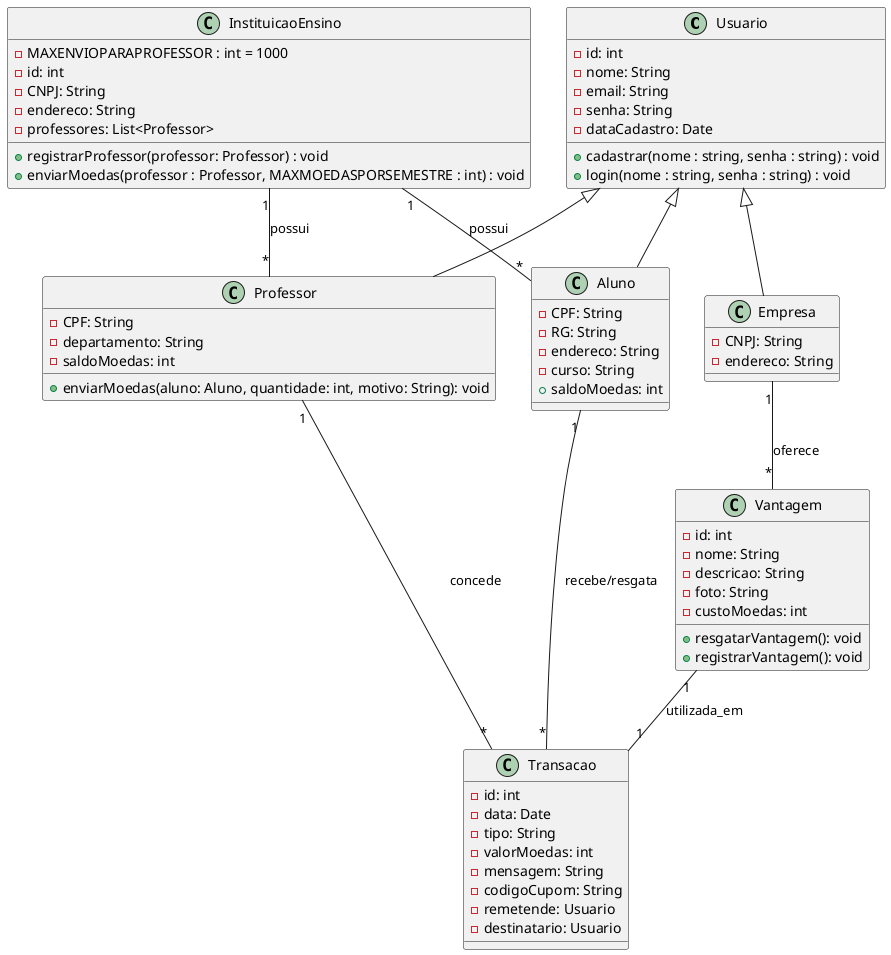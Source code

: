 ```
@startuml

class Usuario {
  - id: int
  - nome: String
  - email: String
  - senha: String
  - dataCadastro: Date
  + cadastrar(nome : string, senha : string) : void 
  + login(nome : string, senha : string) : void 
}

class Aluno extends Usuario {
  - CPF: String
  - RG: String
  - endereco: String
  - curso: String
  + saldoMoedas: int
}

class Professor extends Usuario {
  - CPF: String
  - departamento: String
  - saldoMoedas: int
  + enviarMoedas(aluno: Aluno, quantidade: int, motivo: String): void
}

class Empresa extends Usuario {
  - CNPJ: String
  - endereco: String
}

class InstituicaoEnsino {
  - MAXENVIOPARAPROFESSOR : int = 1000
  - id: int
  - CNPJ: String
  - endereco: String
  - professores: List<Professor>
  + registrarProfessor(professor: Professor) : void
  + enviarMoedas(professor : Professor, MAXMOEDASPORSEMESTRE : int) : void
}

class Vantagem {
  - id: int
  - nome: String
  - descricao: String
  - foto: String
  - custoMoedas: int
  + resgatarVantagem(): void
  + registrarVantagem(): void
}

class Transacao {
  - id: int
  - data: Date
  - tipo: String
  - valorMoedas: int
  - mensagem: String
  - codigoCupom: String
  - remetende: Usuario
  - destinatario: Usuario
}

Aluno "1" -- "*" Transacao : recebe/resgata
Professor "1" -- "*" Transacao : concede
Empresa "1" -- "*" Vantagem : oferece
Vantagem "1" -- "1" Transacao : utilizada_em
InstituicaoEnsino "1" -- "*" Aluno : possui
InstituicaoEnsino "1" -- "*" Professor : possui

@enduml
```